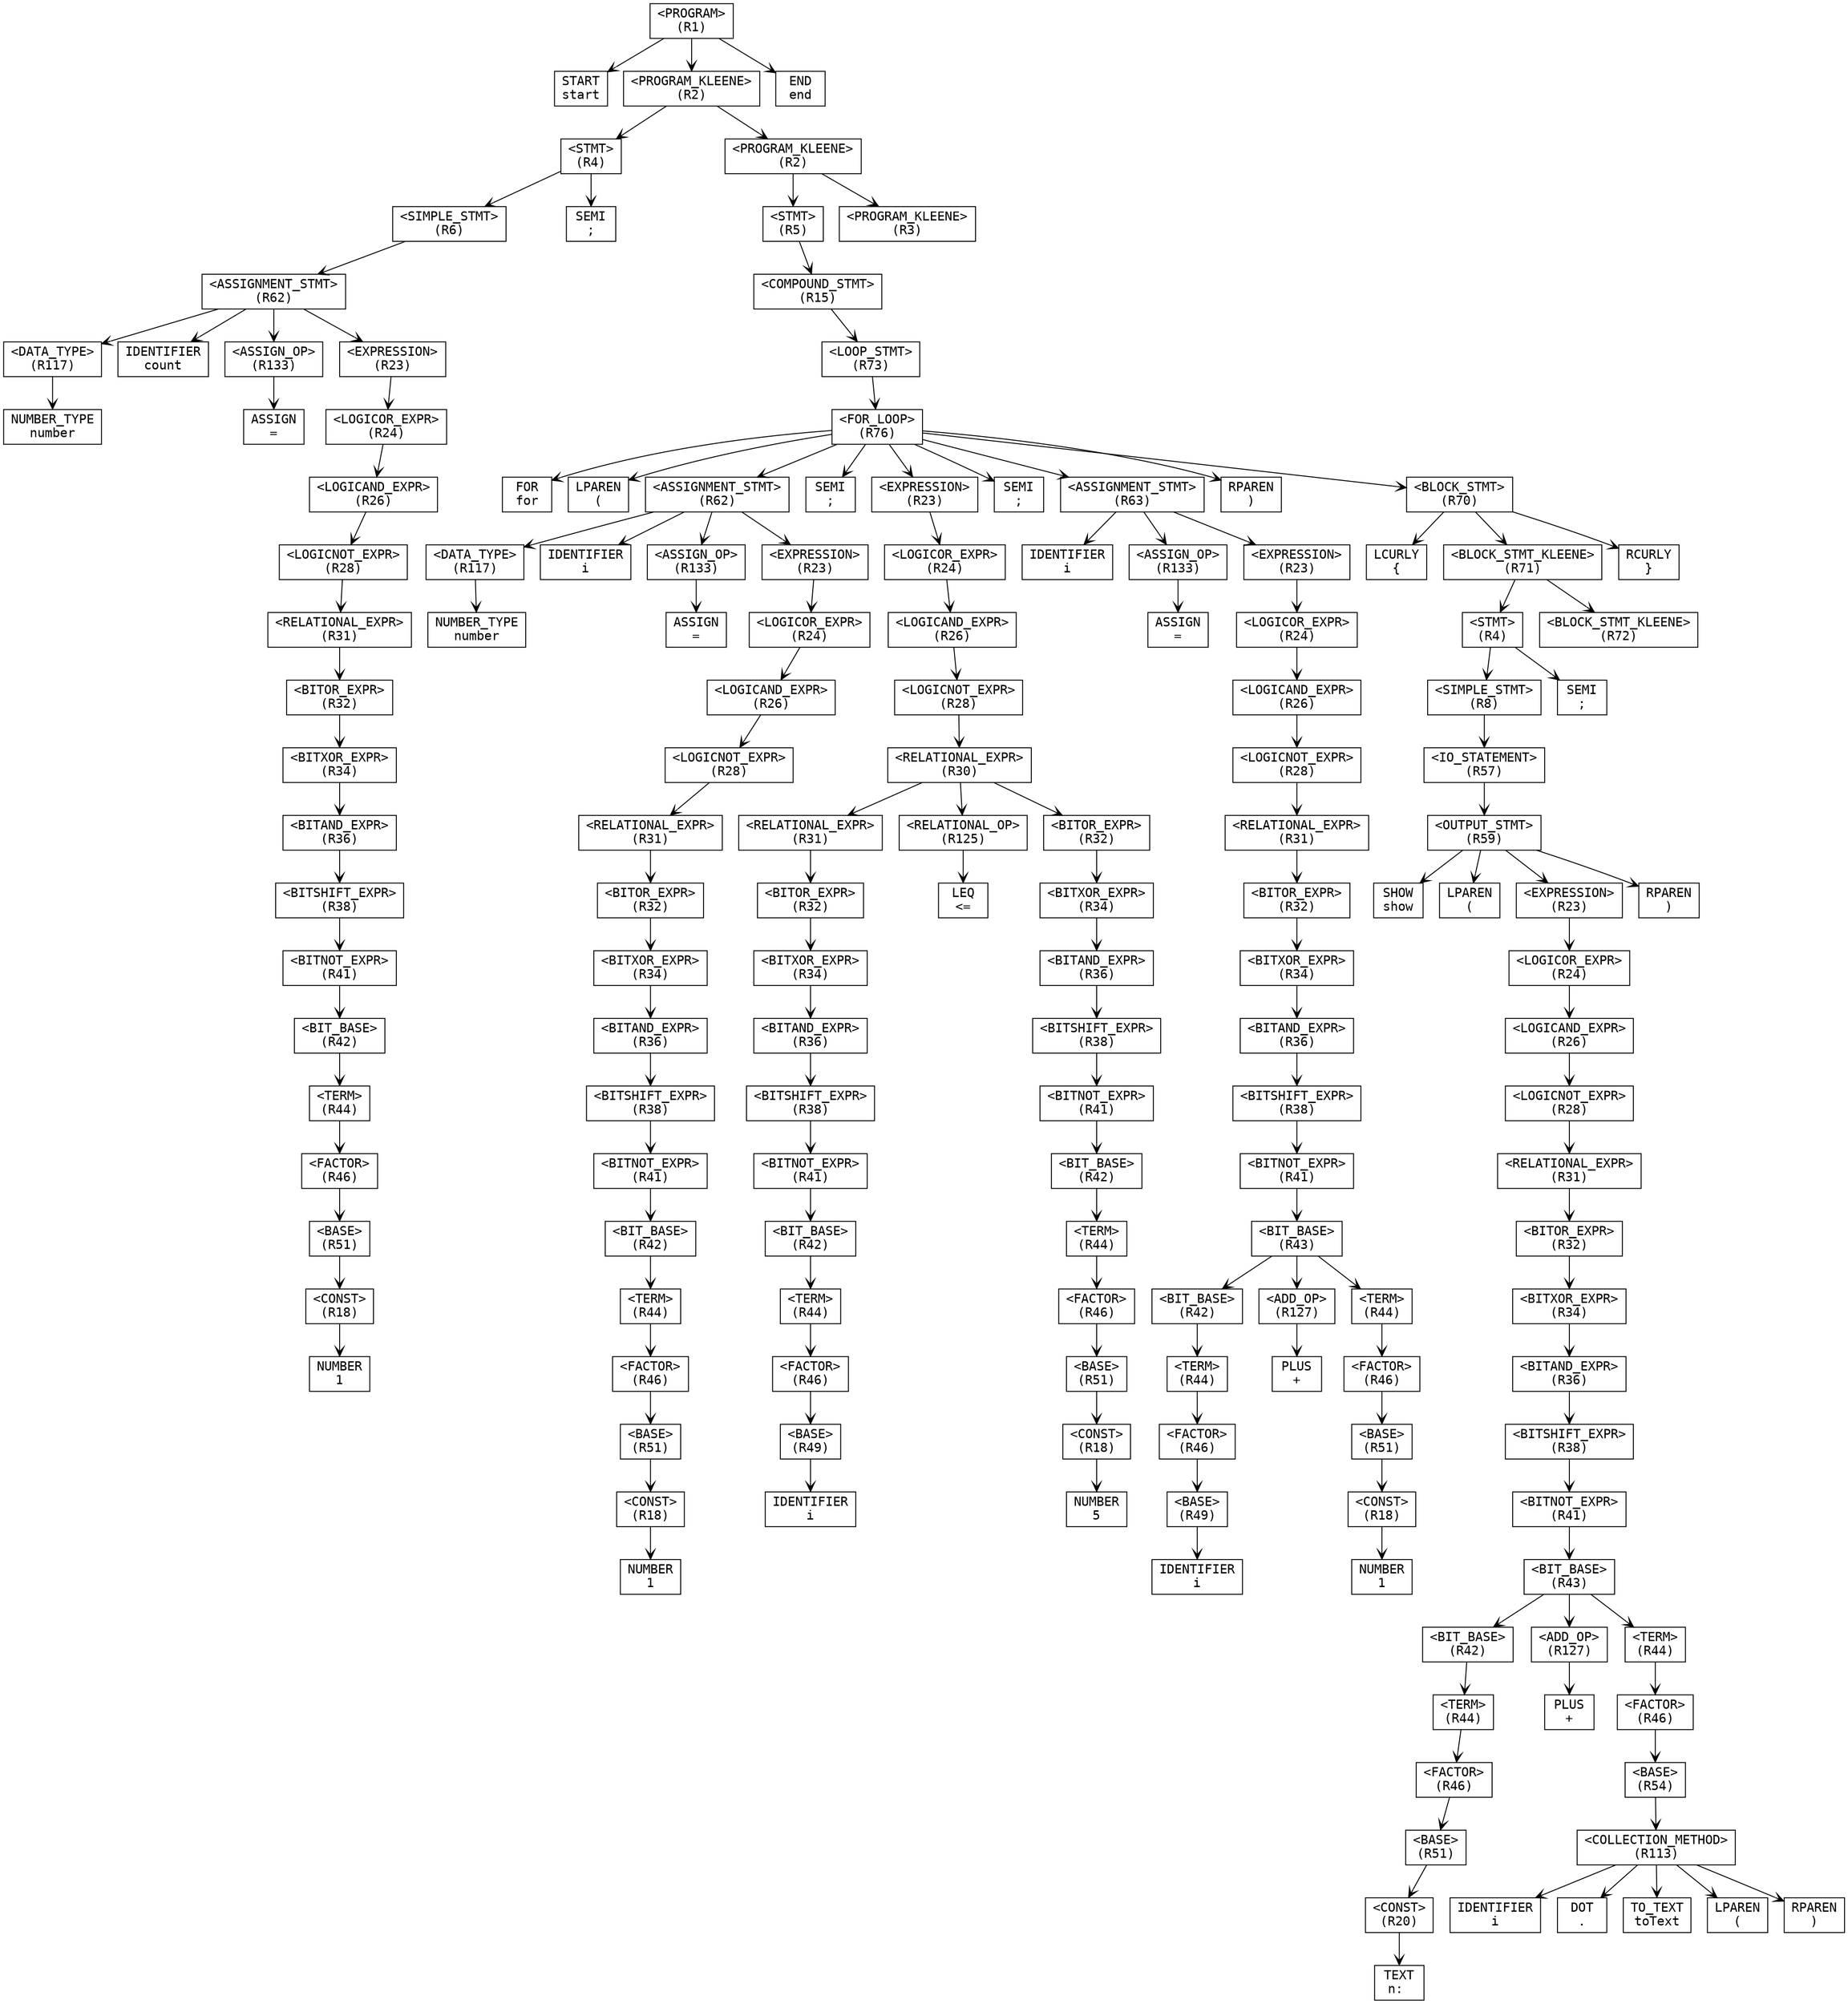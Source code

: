digraph ParseTree {
  node [shape=box, fontname="Courier"];
  edge [arrowhead=vee];
  n1099975486 [label="<PROGRAM>\n(R1)"];
  n1692310401 [label="START\nstart"];
  n1099975486 -> n1692310401;
  n485081469 [label="<PROGRAM_KLEENE>\n(R2)"];
  n1356608316 [label="<STMT>\n(R4)"];
  n1485080858 [label="<SIMPLE_STMT>\n(R6)"];
  n1182232665 [label="<ASSIGNMENT_STMT>\n(R62)"];
  n340239299 [label="<DATA_TYPE>\n(R117)"];
  n624113572 [label="NUMBER_TYPE\nnumber"];
  n340239299 -> n624113572;
  n1182232665 -> n340239299;
  n1501800001 [label="IDENTIFIER\ncount"];
  n1182232665 -> n1501800001;
  n604758160 [label="<ASSIGN_OP>\n(R133)"];
  n226166377 [label="ASSIGN\n="];
  n604758160 -> n226166377;
  n1182232665 -> n604758160;
  n826908277 [label="<EXPRESSION>\n(R23)"];
  n1975293875 [label="<LOGICOR_EXPR>\n(R24)"];
  n248047348 [label="<LOGICAND_EXPR>\n(R26)"];
  n1532358922 [label="<LOGICNOT_EXPR>\n(R28)"];
  n638744099 [label="<RELATIONAL_EXPR>\n(R31)"];
  n922905693 [label="<BITOR_EXPR>\n(R32)"];
  n2117387023 [label="<BITXOR_EXPR>\n(R34)"];
  n169717858 [label="<BITAND_EXPR>\n(R36)"];
  n1066101868 [label="<BITSHIFT_EXPR>\n(R38)"];
  n458202948 [label="<BITNOT_EXPR>\n(R41)"];
  n1136331673 [label="<BIT_BASE>\n(R42)"];
  n608316716 [label="<TERM>\n(R44)"];
  n1078910404 [label="<FACTOR>\n(R46)"];
  n664592182 [label="<BASE>\n(R51)"];
  n1012989855 [label="<CONST>\n(R18)"];
  n167681650 [label="NUMBER\n1"];
  n1012989855 -> n167681650;
  n664592182 -> n1012989855;
  n1078910404 -> n664592182;
  n608316716 -> n1078910404;
  n1136331673 -> n608316716;
  n458202948 -> n1136331673;
  n1066101868 -> n458202948;
  n169717858 -> n1066101868;
  n2117387023 -> n169717858;
  n922905693 -> n2117387023;
  n638744099 -> n922905693;
  n1532358922 -> n638744099;
  n248047348 -> n1532358922;
  n1975293875 -> n248047348;
  n826908277 -> n1975293875;
  n1182232665 -> n826908277;
  n1485080858 -> n1182232665;
  n1356608316 -> n1485080858;
  n1063834228 [label="SEMI\n;"];
  n1356608316 -> n1063834228;
  n485081469 -> n1356608316;
  n2127351744 [label="<PROGRAM_KLEENE>\n(R2)"];
  n1164663681 [label="<STMT>\n(R5)"];
  n941314128 [label="<COMPOUND_STMT>\n(R15)"];
  n1092214357 [label="<LOOP_STMT>\n(R73)"];
  n1504951161 [label="<FOR_LOOP>\n(R76)"];
  n1176192157 [label="FOR\nfor"];
  n1504951161 -> n1176192157;
  n610276830 [label="LPAREN\n("];
  n1504951161 -> n610276830;
  n730106993 [label="<ASSIGNMENT_STMT>\n(R62)"];
  n1873318411 [label="<DATA_TYPE>\n(R117)"];
  n1938492623 [label="NUMBER_TYPE\nnumber"];
  n1873318411 -> n1938492623;
  n730106993 -> n1873318411;
  n1465985413 [label="IDENTIFIER\ni"];
  n730106993 -> n1465985413;
  n1485422620 [label="<ASSIGN_OP>\n(R133)"];
  n1939487180 [label="ASSIGN\n="];
  n1485422620 -> n1939487180;
  n730106993 -> n1485422620;
  n1482468868 [label="<EXPRESSION>\n(R23)"];
  n103778699 [label="<LOGICOR_EXPR>\n(R24)"];
  n279978098 [label="<LOGICAND_EXPR>\n(R26)"];
  n843460593 [label="<LOGICNOT_EXPR>\n(R28)"];
  n265788211 [label="<RELATIONAL_EXPR>\n(R31)"];
  n1976445075 [label="<BITOR_EXPR>\n(R32)"];
  n1693197800 [label="<BITXOR_EXPR>\n(R34)"];
  n1733732131 [label="<BITAND_EXPR>\n(R36)"];
  n1424729849 [label="<BITSHIFT_EXPR>\n(R38)"];
  n1348830791 [label="<BITNOT_EXPR>\n(R41)"];
  n1428372166 [label="<BIT_BASE>\n(R42)"];
  n127852798 [label="<TERM>\n(R44)"];
  n248201882 [label="<FACTOR>\n(R46)"];
  n1918937786 [label="<BASE>\n(R51)"];
  n1054427962 [label="<CONST>\n(R18)"];
  n1311823119 [label="NUMBER\n1"];
  n1054427962 -> n1311823119;
  n1918937786 -> n1054427962;
  n248201882 -> n1918937786;
  n127852798 -> n248201882;
  n1428372166 -> n127852798;
  n1348830791 -> n1428372166;
  n1424729849 -> n1348830791;
  n1733732131 -> n1424729849;
  n1693197800 -> n1733732131;
  n1976445075 -> n1693197800;
  n265788211 -> n1976445075;
  n843460593 -> n265788211;
  n279978098 -> n843460593;
  n103778699 -> n279978098;
  n1482468868 -> n103778699;
  n730106993 -> n1482468868;
  n1504951161 -> n730106993;
  n448496065 [label="SEMI\n;"];
  n1504951161 -> n448496065;
  n1836703062 [label="<EXPRESSION>\n(R23)"];
  n428723032 [label="<LOGICOR_EXPR>\n(R24)"];
  n1365114315 [label="<LOGICAND_EXPR>\n(R26)"];
  n397331368 [label="<LOGICNOT_EXPR>\n(R28)"];
  n882784102 [label="<RELATIONAL_EXPR>\n(R30)"];
  n1128201638 [label="<RELATIONAL_EXPR>\n(R31)"];
  n2100556719 [label="<BITOR_EXPR>\n(R32)"];
  n480347178 [label="<BITXOR_EXPR>\n(R34)"];
  n1505863135 [label="<BITAND_EXPR>\n(R36)"];
  n1831252108 [label="<BITSHIFT_EXPR>\n(R38)"];
  n258643980 [label="<BITNOT_EXPR>\n(R41)"];
  n536534303 [label="<BIT_BASE>\n(R42)"];
  n1262582882 [label="<TERM>\n(R44)"];
  n331028310 [label="<FACTOR>\n(R46)"];
  n1221220309 [label="<BASE>\n(R49)"];
  n26307062 [label="IDENTIFIER\ni"];
  n1221220309 -> n26307062;
  n331028310 -> n1221220309;
  n1262582882 -> n331028310;
  n536534303 -> n1262582882;
  n258643980 -> n536534303;
  n1831252108 -> n258643980;
  n1505863135 -> n1831252108;
  n480347178 -> n1505863135;
  n2100556719 -> n480347178;
  n1128201638 -> n2100556719;
  n882784102 -> n1128201638;
  n1106487242 [label="<RELATIONAL_OP>\n(R125)"];
  n179902725 [label="LEQ\n<="];
  n1106487242 -> n179902725;
  n882784102 -> n1106487242;
  n282559352 [label="<BITOR_EXPR>\n(R32)"];
  n444831309 [label="<BITXOR_EXPR>\n(R34)"];
  n1175629600 [label="<BITAND_EXPR>\n(R36)"];
  n69330902 [label="<BITSHIFT_EXPR>\n(R38)"];
  n683763817 [label="<BITNOT_EXPR>\n(R41)"];
  n787915458 [label="<BIT_BASE>\n(R42)"];
  n2102289299 [label="<TERM>\n(R44)"];
  n1985623227 [label="<FACTOR>\n(R46)"];
  n1442547769 [label="<BASE>\n(R51)"];
  n1317060854 [label="<CONST>\n(R18)"];
  n1079795790 [label="NUMBER\n5"];
  n1317060854 -> n1079795790;
  n1442547769 -> n1317060854;
  n1985623227 -> n1442547769;
  n2102289299 -> n1985623227;
  n787915458 -> n2102289299;
  n683763817 -> n787915458;
  n69330902 -> n683763817;
  n1175629600 -> n69330902;
  n444831309 -> n1175629600;
  n282559352 -> n444831309;
  n882784102 -> n282559352;
  n397331368 -> n882784102;
  n1365114315 -> n397331368;
  n428723032 -> n1365114315;
  n1836703062 -> n428723032;
  n1504951161 -> n1836703062;
  n1736731410 [label="SEMI\n;"];
  n1504951161 -> n1736731410;
  n1849134491 [label="<ASSIGNMENT_STMT>\n(R63)"];
  n653813723 [label="IDENTIFIER\ni"];
  n1849134491 -> n653813723;
  n92618074 [label="<ASSIGN_OP>\n(R133)"];
  n1100810755 [label="ASSIGN\n="];
  n92618074 -> n1100810755;
  n1849134491 -> n92618074;
  n328469758 [label="<EXPRESSION>\n(R23)"];
  n1983346664 [label="<LOGICOR_EXPR>\n(R24)"];
  n1526004633 [label="<LOGICAND_EXPR>\n(R26)"];
  n1938833366 [label="<LOGICNOT_EXPR>\n(R28)"];
  n1087389350 [label="<RELATIONAL_EXPR>\n(R31)"];
  n227907939 [label="<BITOR_EXPR>\n(R32)"];
  n1891664763 [label="<BITXOR_EXPR>\n(R34)"];
  n39611450 [label="<BITAND_EXPR>\n(R36)"];
  n1127765977 [label="<BITSHIFT_EXPR>\n(R38)"];
  n1657245788 [label="<BITNOT_EXPR>\n(R41)"];
  n375921700 [label="<BIT_BASE>\n(R43)"];
  n1999937391 [label="<BIT_BASE>\n(R42)"];
  n1991477455 [label="<TERM>\n(R44)"];
  n682144565 [label="<FACTOR>\n(R46)"];
  n2121728824 [label="<BASE>\n(R49)"];
  n761996414 [label="IDENTIFIER\ni"];
  n2121728824 -> n761996414;
  n682144565 -> n2121728824;
  n1991477455 -> n682144565;
  n1999937391 -> n1991477455;
  n375921700 -> n1999937391;
  n1198798060 [label="<ADD_OP>\n(R127)"];
  n707270188 [label="PLUS\n+"];
  n1198798060 -> n707270188;
  n375921700 -> n1198798060;
  n1820376722 [label="<TERM>\n(R44)"];
  n406601640 [label="<FACTOR>\n(R46)"];
  n2114566935 [label="<BASE>\n(R51)"];
  n351947660 [label="<CONST>\n(R18)"];
  n2103903151 [label="NUMBER\n1"];
  n351947660 -> n2103903151;
  n2114566935 -> n351947660;
  n406601640 -> n2114566935;
  n1820376722 -> n406601640;
  n375921700 -> n1820376722;
  n1657245788 -> n375921700;
  n1127765977 -> n1657245788;
  n39611450 -> n1127765977;
  n1891664763 -> n39611450;
  n227907939 -> n1891664763;
  n1087389350 -> n227907939;
  n1938833366 -> n1087389350;
  n1526004633 -> n1938833366;
  n1983346664 -> n1526004633;
  n328469758 -> n1983346664;
  n1849134491 -> n328469758;
  n1504951161 -> n1849134491;
  n73380564 [label="RPAREN\n)"];
  n1504951161 -> n73380564;
  n926773323 [label="<BLOCK_STMT>\n(R70)"];
  n1910373131 [label="LCURLY\n{"];
  n926773323 -> n1910373131;
  n887289060 [label="<BLOCK_STMT_KLEENE>\n(R71)"];
  n1297230270 [label="<STMT>\n(R4)"];
  n288470903 [label="<SIMPLE_STMT>\n(R8)"];
  n262800377 [label="<IO_STATEMENT>\n(R57)"];
  n751604540 [label="<OUTPUT_STMT>\n(R59)"];
  n1880051906 [label="SHOW\nshow"];
  n751604540 -> n1880051906;
  n1822018491 [label="LPAREN\n("];
  n751604540 -> n1822018491;
  n863217690 [label="<EXPRESSION>\n(R23)"];
  n2070845499 [label="<LOGICOR_EXPR>\n(R24)"];
  n1902989012 [label="<LOGICAND_EXPR>\n(R26)"];
  n1401657169 [label="<LOGICNOT_EXPR>\n(R28)"];
  n2107037250 [label="<RELATIONAL_EXPR>\n(R31)"];
  n1924544139 [label="<BITOR_EXPR>\n(R32)"];
  n1773592039 [label="<BITXOR_EXPR>\n(R34)"];
  n1720250015 [label="<BITAND_EXPR>\n(R36)"];
  n761729226 [label="<BITSHIFT_EXPR>\n(R38)"];
  n1848015235 [label="<BITNOT_EXPR>\n(R41)"];
  n824232005 [label="<BIT_BASE>\n(R43)"];
  n276636904 [label="<BIT_BASE>\n(R42)"];
  n92903277 [label="<TERM>\n(R44)"];
  n1480461374 [label="<FACTOR>\n(R46)"];
  n1869321628 [label="<BASE>\n(R51)"];
  n373864189 [label="<CONST>\n(R20)"];
  n1605593510 [label="TEXT\nn: "];
  n373864189 -> n1605593510;
  n1869321628 -> n373864189;
  n1480461374 -> n1869321628;
  n92903277 -> n1480461374;
  n276636904 -> n92903277;
  n824232005 -> n276636904;
  n2009383314 [label="<ADD_OP>\n(R127)"];
  n1152417155 [label="PLUS\n+"];
  n2009383314 -> n1152417155;
  n824232005 -> n2009383314;
  n396149942 [label="<TERM>\n(R44)"];
  n1403412922 [label="<FACTOR>\n(R46)"];
  n37741069 [label="<BASE>\n(R54)"];
  n1160039340 [label="<COLLECTION_METHOD>\n(R113)"];
  n879501002 [label="IDENTIFIER\ni"];
  n1160039340 -> n879501002;
  n1411842636 [label="DOT\n."];
  n1160039340 -> n1411842636;
  n695582031 [label="TO_TEXT\ntoText"];
  n1160039340 -> n695582031;
  n1257208422 [label="LPAREN\n("];
  n1160039340 -> n1257208422;
  n505522111 [label="RPAREN\n)"];
  n1160039340 -> n505522111;
  n37741069 -> n1160039340;
  n1403412922 -> n37741069;
  n396149942 -> n1403412922;
  n824232005 -> n396149942;
  n1848015235 -> n824232005;
  n761729226 -> n1848015235;
  n1720250015 -> n761729226;
  n1773592039 -> n1720250015;
  n1924544139 -> n1773592039;
  n2107037250 -> n1924544139;
  n1401657169 -> n2107037250;
  n1902989012 -> n1401657169;
  n2070845499 -> n1902989012;
  n863217690 -> n2070845499;
  n751604540 -> n863217690;
  n1928917845 [label="RPAREN\n)"];
  n751604540 -> n1928917845;
  n262800377 -> n751604540;
  n288470903 -> n262800377;
  n1297230270 -> n288470903;
  n1986246528 [label="SEMI\n;"];
  n1297230270 -> n1986246528;
  n887289060 -> n1297230270;
  n1198448480 [label="<BLOCK_STMT_KLEENE>\n(R72)"];
  n887289060 -> n1198448480;
  n926773323 -> n887289060;
  n1415677037 [label="RCURLY\n}"];
  n926773323 -> n1415677037;
  n1504951161 -> n926773323;
  n1092214357 -> n1504951161;
  n941314128 -> n1092214357;
  n1164663681 -> n941314128;
  n2127351744 -> n1164663681;
  n1630971887 [label="<PROGRAM_KLEENE>\n(R3)"];
  n2127351744 -> n1630971887;
  n485081469 -> n2127351744;
  n1099975486 -> n485081469;
  n167957502 [label="END\nend"];
  n1099975486 -> n167957502;
}
